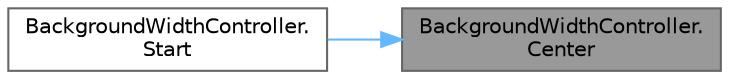 digraph "BackgroundWidthController.Center"
{
 // LATEX_PDF_SIZE
  bgcolor="transparent";
  edge [fontname=Helvetica,fontsize=10,labelfontname=Helvetica,labelfontsize=10];
  node [fontname=Helvetica,fontsize=10,shape=box,height=0.2,width=0.4];
  rankdir="RL";
  Node1 [id="Node000001",label="BackgroundWidthController.\lCenter",height=0.2,width=0.4,color="gray40", fillcolor="grey60", style="filled", fontcolor="black",tooltip=" "];
  Node1 -> Node2 [id="edge1_Node000001_Node000002",dir="back",color="steelblue1",style="solid",tooltip=" "];
  Node2 [id="Node000002",label="BackgroundWidthController.\lStart",height=0.2,width=0.4,color="grey40", fillcolor="white", style="filled",URL="$class_background_width_controller.html#ab52149f9a61b18e0f25e66d87d4d8711",tooltip=" "];
}
